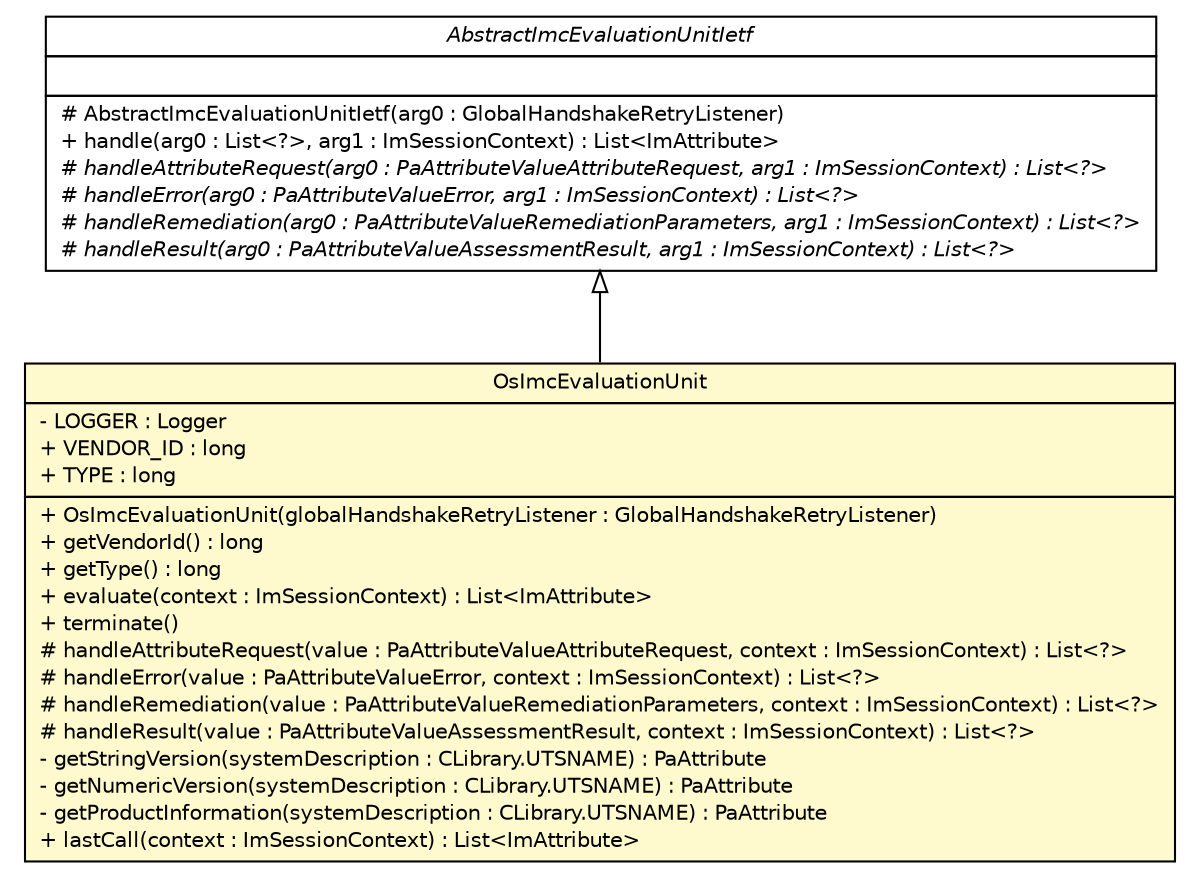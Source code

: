#!/usr/local/bin/dot
#
# Class diagram 
# Generated by UMLGraph version R5_6 (http://www.umlgraph.org/)
#

digraph G {
	edge [fontname="Helvetica",fontsize=10,labelfontname="Helvetica",labelfontsize=10];
	node [fontname="Helvetica",fontsize=10,shape=plaintext];
	nodesep=0.25;
	ranksep=0.5;
	// de.hsbremen.tc.tnc.im.evaluate.example.os.OsImcEvaluationUnit
	c108 [label=<<table title="de.hsbremen.tc.tnc.im.evaluate.example.os.OsImcEvaluationUnit" border="0" cellborder="1" cellspacing="0" cellpadding="2" port="p" bgcolor="lemonChiffon" href="./OsImcEvaluationUnit.html">
		<tr><td><table border="0" cellspacing="0" cellpadding="1">
<tr><td align="center" balign="center"> OsImcEvaluationUnit </td></tr>
		</table></td></tr>
		<tr><td><table border="0" cellspacing="0" cellpadding="1">
<tr><td align="left" balign="left"> - LOGGER : Logger </td></tr>
<tr><td align="left" balign="left"> + VENDOR_ID : long </td></tr>
<tr><td align="left" balign="left"> + TYPE : long </td></tr>
		</table></td></tr>
		<tr><td><table border="0" cellspacing="0" cellpadding="1">
<tr><td align="left" balign="left"> + OsImcEvaluationUnit(globalHandshakeRetryListener : GlobalHandshakeRetryListener) </td></tr>
<tr><td align="left" balign="left"> + getVendorId() : long </td></tr>
<tr><td align="left" balign="left"> + getType() : long </td></tr>
<tr><td align="left" balign="left"> + evaluate(context : ImSessionContext) : List&lt;ImAttribute&gt; </td></tr>
<tr><td align="left" balign="left"> + terminate() </td></tr>
<tr><td align="left" balign="left"> # handleAttributeRequest(value : PaAttributeValueAttributeRequest, context : ImSessionContext) : List&lt;?&gt; </td></tr>
<tr><td align="left" balign="left"> # handleError(value : PaAttributeValueError, context : ImSessionContext) : List&lt;?&gt; </td></tr>
<tr><td align="left" balign="left"> # handleRemediation(value : PaAttributeValueRemediationParameters, context : ImSessionContext) : List&lt;?&gt; </td></tr>
<tr><td align="left" balign="left"> # handleResult(value : PaAttributeValueAssessmentResult, context : ImSessionContext) : List&lt;?&gt; </td></tr>
<tr><td align="left" balign="left"> - getStringVersion(systemDescription : CLibrary.UTSNAME) : PaAttribute </td></tr>
<tr><td align="left" balign="left"> - getNumericVersion(systemDescription : CLibrary.UTSNAME) : PaAttribute </td></tr>
<tr><td align="left" balign="left"> - getProductInformation(systemDescription : CLibrary.UTSNAME) : PaAttribute </td></tr>
<tr><td align="left" balign="left"> + lastCall(context : ImSessionContext) : List&lt;ImAttribute&gt; </td></tr>
		</table></td></tr>
		</table>>, URL="./OsImcEvaluationUnit.html", fontname="Helvetica", fontcolor="black", fontsize=10.0];
	//de.hsbremen.tc.tnc.im.evaluate.example.os.OsImcEvaluationUnit extends de.hsbremen.tc.tnc.im.evaluate.AbstractImcEvaluationUnitIetf
	c111:p -> c108:p [dir=back,arrowtail=empty];
	// de.hsbremen.tc.tnc.im.evaluate.AbstractImcEvaluationUnitIetf
	c111 [label=<<table title="de.hsbremen.tc.tnc.im.evaluate.AbstractImcEvaluationUnitIetf" border="0" cellborder="1" cellspacing="0" cellpadding="2" port="p" href="http://java.sun.com/j2se/1.4.2/docs/api/de/hsbremen/tc/tnc/im/evaluate/AbstractImcEvaluationUnitIetf.html">
		<tr><td><table border="0" cellspacing="0" cellpadding="1">
<tr><td align="center" balign="center"><font face="Helvetica-Oblique"> AbstractImcEvaluationUnitIetf </font></td></tr>
		</table></td></tr>
		<tr><td><table border="0" cellspacing="0" cellpadding="1">
<tr><td align="left" balign="left">  </td></tr>
		</table></td></tr>
		<tr><td><table border="0" cellspacing="0" cellpadding="1">
<tr><td align="left" balign="left"> # AbstractImcEvaluationUnitIetf(arg0 : GlobalHandshakeRetryListener) </td></tr>
<tr><td align="left" balign="left"> + handle(arg0 : List&lt;?&gt;, arg1 : ImSessionContext) : List&lt;ImAttribute&gt; </td></tr>
<tr><td align="left" balign="left"><font face="Helvetica-Oblique" point-size="10.0"> # handleAttributeRequest(arg0 : PaAttributeValueAttributeRequest, arg1 : ImSessionContext) : List&lt;?&gt; </font></td></tr>
<tr><td align="left" balign="left"><font face="Helvetica-Oblique" point-size="10.0"> # handleError(arg0 : PaAttributeValueError, arg1 : ImSessionContext) : List&lt;?&gt; </font></td></tr>
<tr><td align="left" balign="left"><font face="Helvetica-Oblique" point-size="10.0"> # handleRemediation(arg0 : PaAttributeValueRemediationParameters, arg1 : ImSessionContext) : List&lt;?&gt; </font></td></tr>
<tr><td align="left" balign="left"><font face="Helvetica-Oblique" point-size="10.0"> # handleResult(arg0 : PaAttributeValueAssessmentResult, arg1 : ImSessionContext) : List&lt;?&gt; </font></td></tr>
		</table></td></tr>
		</table>>, URL="http://java.sun.com/j2se/1.4.2/docs/api/de/hsbremen/tc/tnc/im/evaluate/AbstractImcEvaluationUnitIetf.html", fontname="Helvetica", fontcolor="black", fontsize=10.0];
}

